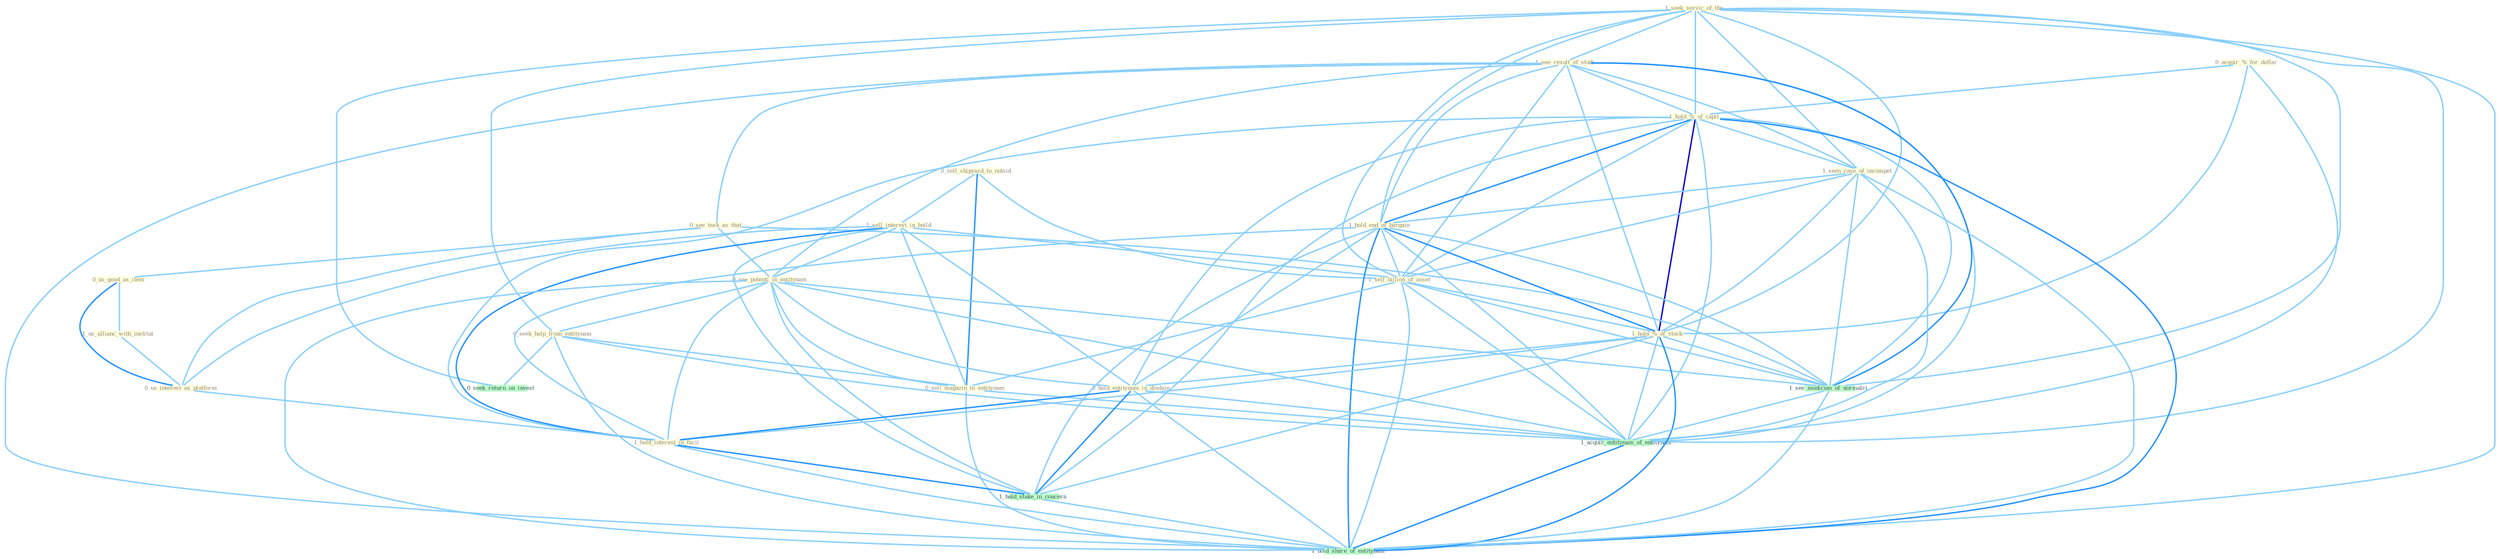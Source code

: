 Graph G{ 
    node
    [shape=polygon,style=filled,width=.5,height=.06,color="#BDFCC9",fixedsize=true,fontsize=4,
    fontcolor="#2f4f4f"];
    {node
    [color="#ffffe0", fontcolor="#8b7d6b"] "0_acquir_%_for_dollar " "1_seek_servic_of_the " "1_see_result_of_studi " "1_hold_%_of_capit " "0_sell_shipyard_to_outsid " "0_see_task_as_that " "0_us_good_as_item " "1_sell_interest_in_build " "1_us_allianc_with_institut " "0_see_potenti_in_entitynam " "1_seen_case_of_incompet " "1_hold_end_of_bargain " "0_seek_help_from_entitynam " "1_sell_billion_of_asset " "1_hold_%_of_stock " "0_us_interest_as_platform " "0_sell_magazin_to_entitynam " "0_hold_entitynam_in_disdain " "1_hold_interest_in_facil "}
{node [color="#fff0f5", fontcolor="#b22222"]}
edge [color="#B0E2FF"];

	"0_acquir_%_for_dollar " -- "1_hold_%_of_capit " [w="1", color="#87cefa" ];
	"0_acquir_%_for_dollar " -- "1_hold_%_of_stock " [w="1", color="#87cefa" ];
	"0_acquir_%_for_dollar " -- "1_acquir_entitynam_of_entitynam " [w="1", color="#87cefa" ];
	"1_seek_servic_of_the " -- "1_see_result_of_studi " [w="1", color="#87cefa" ];
	"1_seek_servic_of_the " -- "1_hold_%_of_capit " [w="1", color="#87cefa" ];
	"1_seek_servic_of_the " -- "1_seen_case_of_incompet " [w="1", color="#87cefa" ];
	"1_seek_servic_of_the " -- "1_hold_end_of_bargain " [w="1", color="#87cefa" ];
	"1_seek_servic_of_the " -- "0_seek_help_from_entitynam " [w="1", color="#87cefa" ];
	"1_seek_servic_of_the " -- "1_sell_billion_of_asset " [w="1", color="#87cefa" ];
	"1_seek_servic_of_the " -- "1_hold_%_of_stock " [w="1", color="#87cefa" ];
	"1_seek_servic_of_the " -- "0_seek_return_on_invest " [w="1", color="#87cefa" ];
	"1_seek_servic_of_the " -- "1_see_modicum_of_normalci " [w="1", color="#87cefa" ];
	"1_seek_servic_of_the " -- "1_acquir_entitynam_of_entitynam " [w="1", color="#87cefa" ];
	"1_seek_servic_of_the " -- "1_hold_share_of_entitynam " [w="1", color="#87cefa" ];
	"1_see_result_of_studi " -- "1_hold_%_of_capit " [w="1", color="#87cefa" ];
	"1_see_result_of_studi " -- "0_see_task_as_that " [w="1", color="#87cefa" ];
	"1_see_result_of_studi " -- "0_see_potenti_in_entitynam " [w="1", color="#87cefa" ];
	"1_see_result_of_studi " -- "1_seen_case_of_incompet " [w="1", color="#87cefa" ];
	"1_see_result_of_studi " -- "1_hold_end_of_bargain " [w="1", color="#87cefa" ];
	"1_see_result_of_studi " -- "1_sell_billion_of_asset " [w="1", color="#87cefa" ];
	"1_see_result_of_studi " -- "1_hold_%_of_stock " [w="1", color="#87cefa" ];
	"1_see_result_of_studi " -- "1_see_modicum_of_normalci " [w="2", color="#1e90ff" , len=0.8];
	"1_see_result_of_studi " -- "1_acquir_entitynam_of_entitynam " [w="1", color="#87cefa" ];
	"1_see_result_of_studi " -- "1_hold_share_of_entitynam " [w="1", color="#87cefa" ];
	"1_hold_%_of_capit " -- "1_seen_case_of_incompet " [w="1", color="#87cefa" ];
	"1_hold_%_of_capit " -- "1_hold_end_of_bargain " [w="2", color="#1e90ff" , len=0.8];
	"1_hold_%_of_capit " -- "1_sell_billion_of_asset " [w="1", color="#87cefa" ];
	"1_hold_%_of_capit " -- "1_hold_%_of_stock " [w="3", color="#0000cd" , len=0.6];
	"1_hold_%_of_capit " -- "0_hold_entitynam_in_disdain " [w="1", color="#87cefa" ];
	"1_hold_%_of_capit " -- "1_hold_interest_in_facil " [w="1", color="#87cefa" ];
	"1_hold_%_of_capit " -- "1_hold_stake_in_concern " [w="1", color="#87cefa" ];
	"1_hold_%_of_capit " -- "1_see_modicum_of_normalci " [w="1", color="#87cefa" ];
	"1_hold_%_of_capit " -- "1_acquir_entitynam_of_entitynam " [w="1", color="#87cefa" ];
	"1_hold_%_of_capit " -- "1_hold_share_of_entitynam " [w="2", color="#1e90ff" , len=0.8];
	"0_sell_shipyard_to_outsid " -- "1_sell_interest_in_build " [w="1", color="#87cefa" ];
	"0_sell_shipyard_to_outsid " -- "1_sell_billion_of_asset " [w="1", color="#87cefa" ];
	"0_sell_shipyard_to_outsid " -- "0_sell_magazin_to_entitynam " [w="2", color="#1e90ff" , len=0.8];
	"0_see_task_as_that " -- "0_us_good_as_item " [w="1", color="#87cefa" ];
	"0_see_task_as_that " -- "0_see_potenti_in_entitynam " [w="1", color="#87cefa" ];
	"0_see_task_as_that " -- "0_us_interest_as_platform " [w="1", color="#87cefa" ];
	"0_see_task_as_that " -- "1_see_modicum_of_normalci " [w="1", color="#87cefa" ];
	"0_us_good_as_item " -- "1_us_allianc_with_institut " [w="1", color="#87cefa" ];
	"0_us_good_as_item " -- "0_us_interest_as_platform " [w="2", color="#1e90ff" , len=0.8];
	"1_sell_interest_in_build " -- "0_see_potenti_in_entitynam " [w="1", color="#87cefa" ];
	"1_sell_interest_in_build " -- "1_sell_billion_of_asset " [w="1", color="#87cefa" ];
	"1_sell_interest_in_build " -- "0_us_interest_as_platform " [w="1", color="#87cefa" ];
	"1_sell_interest_in_build " -- "0_sell_magazin_to_entitynam " [w="1", color="#87cefa" ];
	"1_sell_interest_in_build " -- "0_hold_entitynam_in_disdain " [w="1", color="#87cefa" ];
	"1_sell_interest_in_build " -- "1_hold_interest_in_facil " [w="2", color="#1e90ff" , len=0.8];
	"1_sell_interest_in_build " -- "1_hold_stake_in_concern " [w="1", color="#87cefa" ];
	"1_us_allianc_with_institut " -- "0_us_interest_as_platform " [w="1", color="#87cefa" ];
	"0_see_potenti_in_entitynam " -- "0_seek_help_from_entitynam " [w="1", color="#87cefa" ];
	"0_see_potenti_in_entitynam " -- "0_sell_magazin_to_entitynam " [w="1", color="#87cefa" ];
	"0_see_potenti_in_entitynam " -- "0_hold_entitynam_in_disdain " [w="1", color="#87cefa" ];
	"0_see_potenti_in_entitynam " -- "1_hold_interest_in_facil " [w="1", color="#87cefa" ];
	"0_see_potenti_in_entitynam " -- "1_hold_stake_in_concern " [w="1", color="#87cefa" ];
	"0_see_potenti_in_entitynam " -- "1_see_modicum_of_normalci " [w="1", color="#87cefa" ];
	"0_see_potenti_in_entitynam " -- "1_acquir_entitynam_of_entitynam " [w="1", color="#87cefa" ];
	"0_see_potenti_in_entitynam " -- "1_hold_share_of_entitynam " [w="1", color="#87cefa" ];
	"1_seen_case_of_incompet " -- "1_hold_end_of_bargain " [w="1", color="#87cefa" ];
	"1_seen_case_of_incompet " -- "1_sell_billion_of_asset " [w="1", color="#87cefa" ];
	"1_seen_case_of_incompet " -- "1_hold_%_of_stock " [w="1", color="#87cefa" ];
	"1_seen_case_of_incompet " -- "1_see_modicum_of_normalci " [w="1", color="#87cefa" ];
	"1_seen_case_of_incompet " -- "1_acquir_entitynam_of_entitynam " [w="1", color="#87cefa" ];
	"1_seen_case_of_incompet " -- "1_hold_share_of_entitynam " [w="1", color="#87cefa" ];
	"1_hold_end_of_bargain " -- "1_sell_billion_of_asset " [w="1", color="#87cefa" ];
	"1_hold_end_of_bargain " -- "1_hold_%_of_stock " [w="2", color="#1e90ff" , len=0.8];
	"1_hold_end_of_bargain " -- "0_hold_entitynam_in_disdain " [w="1", color="#87cefa" ];
	"1_hold_end_of_bargain " -- "1_hold_interest_in_facil " [w="1", color="#87cefa" ];
	"1_hold_end_of_bargain " -- "1_hold_stake_in_concern " [w="1", color="#87cefa" ];
	"1_hold_end_of_bargain " -- "1_see_modicum_of_normalci " [w="1", color="#87cefa" ];
	"1_hold_end_of_bargain " -- "1_acquir_entitynam_of_entitynam " [w="1", color="#87cefa" ];
	"1_hold_end_of_bargain " -- "1_hold_share_of_entitynam " [w="2", color="#1e90ff" , len=0.8];
	"0_seek_help_from_entitynam " -- "0_sell_magazin_to_entitynam " [w="1", color="#87cefa" ];
	"0_seek_help_from_entitynam " -- "0_seek_return_on_invest " [w="1", color="#87cefa" ];
	"0_seek_help_from_entitynam " -- "1_acquir_entitynam_of_entitynam " [w="1", color="#87cefa" ];
	"0_seek_help_from_entitynam " -- "1_hold_share_of_entitynam " [w="1", color="#87cefa" ];
	"1_sell_billion_of_asset " -- "1_hold_%_of_stock " [w="1", color="#87cefa" ];
	"1_sell_billion_of_asset " -- "0_sell_magazin_to_entitynam " [w="1", color="#87cefa" ];
	"1_sell_billion_of_asset " -- "1_see_modicum_of_normalci " [w="1", color="#87cefa" ];
	"1_sell_billion_of_asset " -- "1_acquir_entitynam_of_entitynam " [w="1", color="#87cefa" ];
	"1_sell_billion_of_asset " -- "1_hold_share_of_entitynam " [w="1", color="#87cefa" ];
	"1_hold_%_of_stock " -- "0_hold_entitynam_in_disdain " [w="1", color="#87cefa" ];
	"1_hold_%_of_stock " -- "1_hold_interest_in_facil " [w="1", color="#87cefa" ];
	"1_hold_%_of_stock " -- "1_hold_stake_in_concern " [w="1", color="#87cefa" ];
	"1_hold_%_of_stock " -- "1_see_modicum_of_normalci " [w="1", color="#87cefa" ];
	"1_hold_%_of_stock " -- "1_acquir_entitynam_of_entitynam " [w="1", color="#87cefa" ];
	"1_hold_%_of_stock " -- "1_hold_share_of_entitynam " [w="2", color="#1e90ff" , len=0.8];
	"0_us_interest_as_platform " -- "1_hold_interest_in_facil " [w="1", color="#87cefa" ];
	"0_sell_magazin_to_entitynam " -- "1_acquir_entitynam_of_entitynam " [w="1", color="#87cefa" ];
	"0_sell_magazin_to_entitynam " -- "1_hold_share_of_entitynam " [w="1", color="#87cefa" ];
	"0_hold_entitynam_in_disdain " -- "1_hold_interest_in_facil " [w="2", color="#1e90ff" , len=0.8];
	"0_hold_entitynam_in_disdain " -- "1_hold_stake_in_concern " [w="2", color="#1e90ff" , len=0.8];
	"0_hold_entitynam_in_disdain " -- "1_acquir_entitynam_of_entitynam " [w="1", color="#87cefa" ];
	"0_hold_entitynam_in_disdain " -- "1_hold_share_of_entitynam " [w="1", color="#87cefa" ];
	"1_hold_interest_in_facil " -- "1_hold_stake_in_concern " [w="2", color="#1e90ff" , len=0.8];
	"1_hold_interest_in_facil " -- "1_hold_share_of_entitynam " [w="1", color="#87cefa" ];
	"1_hold_stake_in_concern " -- "1_hold_share_of_entitynam " [w="1", color="#87cefa" ];
	"1_see_modicum_of_normalci " -- "1_acquir_entitynam_of_entitynam " [w="1", color="#87cefa" ];
	"1_see_modicum_of_normalci " -- "1_hold_share_of_entitynam " [w="1", color="#87cefa" ];
	"1_acquir_entitynam_of_entitynam " -- "1_hold_share_of_entitynam " [w="2", color="#1e90ff" , len=0.8];
}